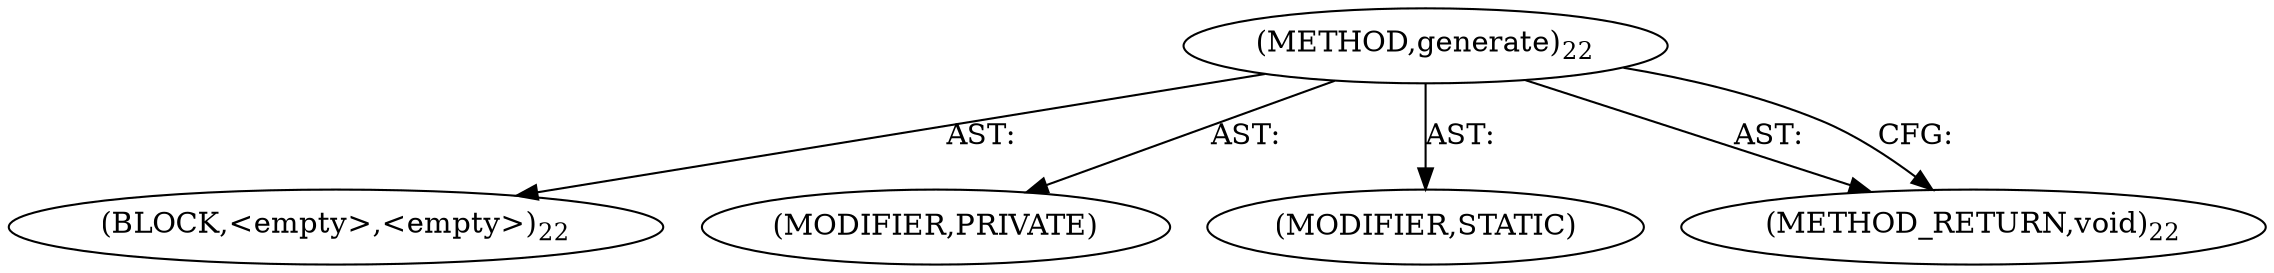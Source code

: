 digraph "generate" {  
"61" [label = <(METHOD,generate)<SUB>22</SUB>> ]
"62" [label = <(BLOCK,&lt;empty&gt;,&lt;empty&gt;)<SUB>22</SUB>> ]
"63" [label = <(MODIFIER,PRIVATE)> ]
"64" [label = <(MODIFIER,STATIC)> ]
"65" [label = <(METHOD_RETURN,void)<SUB>22</SUB>> ]
  "61" -> "62"  [ label = "AST: "] 
  "61" -> "63"  [ label = "AST: "] 
  "61" -> "64"  [ label = "AST: "] 
  "61" -> "65"  [ label = "AST: "] 
  "61" -> "65"  [ label = "CFG: "] 
}
